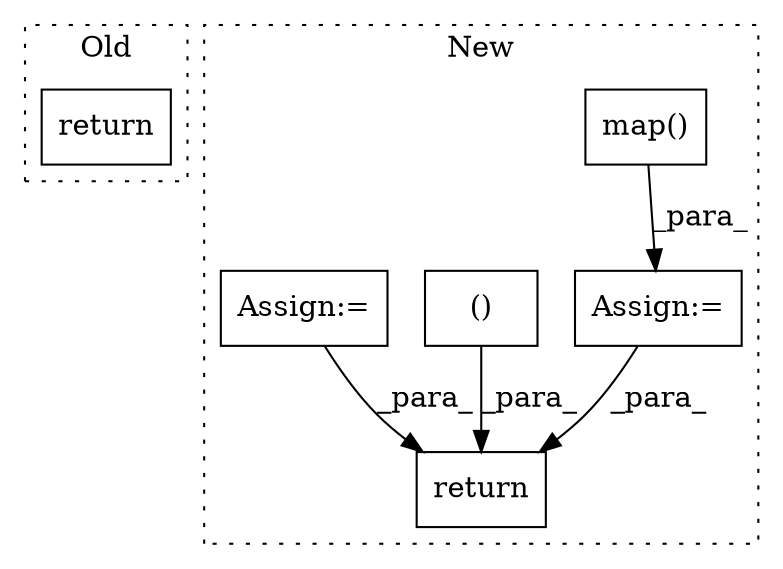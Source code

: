 digraph G {
subgraph cluster0 {
1 [label="return" a="93" s="4965" l="7" shape="box"];
label = "Old";
style="dotted";
}
subgraph cluster1 {
2 [label="map()" a="75" s="4897,4910" l="9,1" shape="box"];
3 [label="Assign:=" a="68" s="4885" l="3" shape="box"];
4 [label="return" a="93" s="5325" l="7" shape="box"];
5 [label="()" a="54" s="5077" l="3" shape="box"];
6 [label="Assign:=" a="68" s="5201" l="3" shape="box"];
label = "New";
style="dotted";
}
2 -> 3 [label="_para_"];
3 -> 4 [label="_para_"];
5 -> 4 [label="_para_"];
6 -> 4 [label="_para_"];
}